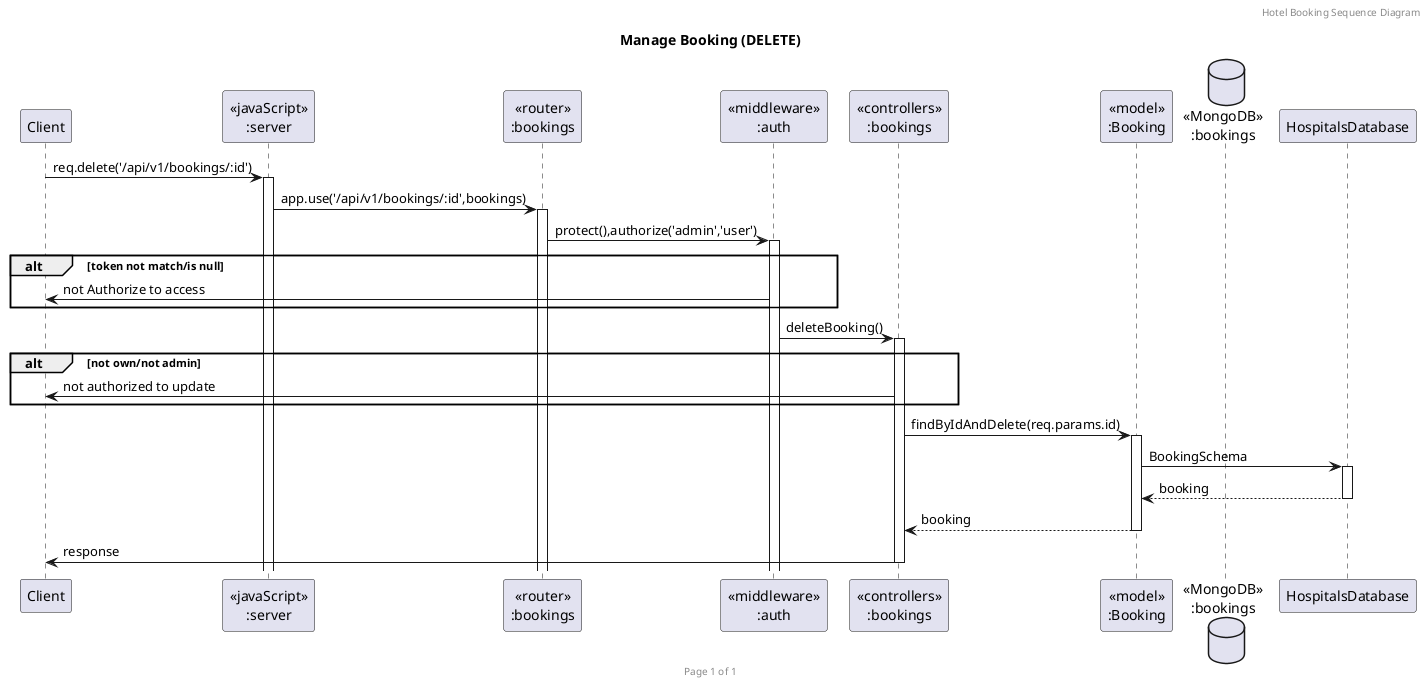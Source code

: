 @startuml Manage Booking (DELETE)

header Hotel Booking Sequence Diagram
footer Page %page% of %lastpage%
title "Manage Booking (DELETE)"

participant "Client" as client
participant "<<javaScript>>\n:server" as server
participant "<<router>>\n:bookings" as routerBookings
participant "<<middleware>>\n:auth" as middleware
participant "<<controllers>>\n:bookings" as controllersBookings
participant "<<model>>\n:Booking" as modelBooking
database "<<MongoDB>>\n:bookings" as BookingsDatabase

client->server ++:req.delete('/api/v1/bookings/:id')
server->routerBookings ++:app.use('/api/v1/bookings/:id',bookings)



routerBookings -> middleware ++: protect(),authorize('admin','user')
alt token not match/is null
    client <- middleware : not Authorize to access
end
middleware -> controllersBookings ++: deleteBooking()

alt not own/not admin
    client <- controllersBookings :not authorized to update
end

controllersBookings->modelBooking ++:findByIdAndDelete(req.params.id)
modelBooking ->HospitalsDatabase ++: BookingSchema
HospitalsDatabase --> modelBooking --: booking
controllersBookings <-- modelBooking --:booking
controllersBookings->client --:response


@enduml